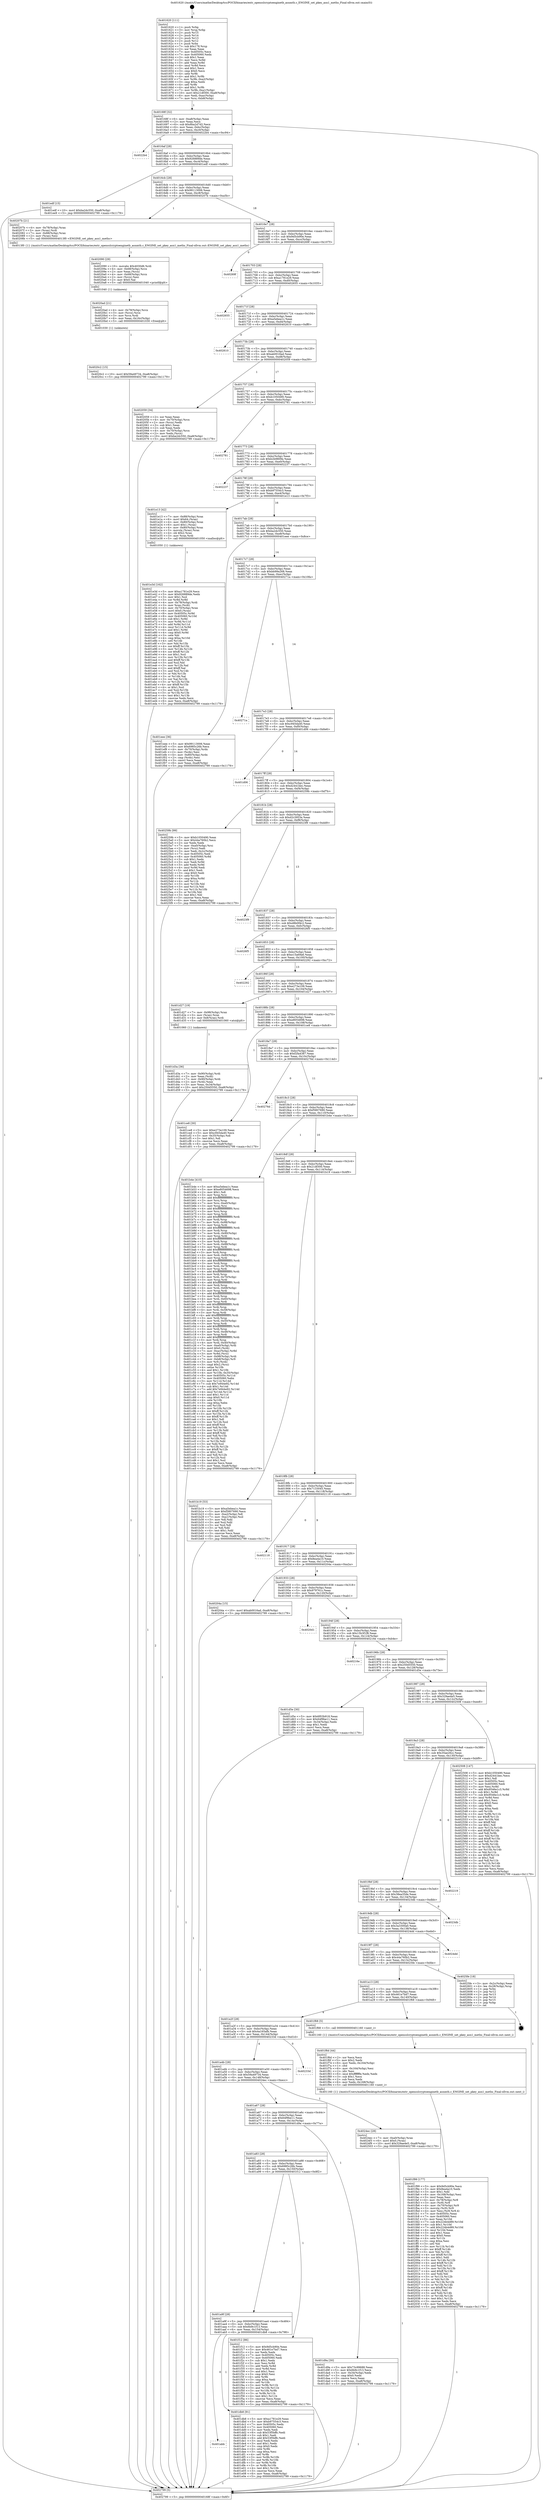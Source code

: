 digraph "0x401620" {
  label = "0x401620 (/mnt/c/Users/mathe/Desktop/tcc/POCII/binaries/extr_opensslcryptoenginetb_asnmth.c_ENGINE_set_pkey_asn1_meths_Final-ollvm.out::main(0))"
  labelloc = "t"
  node[shape=record]

  Entry [label="",width=0.3,height=0.3,shape=circle,fillcolor=black,style=filled]
  "0x40168f" [label="{
     0x40168f [32]\l
     | [instrs]\l
     &nbsp;&nbsp;0x40168f \<+6\>: mov -0xa8(%rbp),%eax\l
     &nbsp;&nbsp;0x401695 \<+2\>: mov %eax,%ecx\l
     &nbsp;&nbsp;0x401697 \<+6\>: sub $0x8ba2d7d2,%ecx\l
     &nbsp;&nbsp;0x40169d \<+6\>: mov %eax,-0xbc(%rbp)\l
     &nbsp;&nbsp;0x4016a3 \<+6\>: mov %ecx,-0xc0(%rbp)\l
     &nbsp;&nbsp;0x4016a9 \<+6\>: je 00000000004022b4 \<main+0xc94\>\l
  }"]
  "0x4022b4" [label="{
     0x4022b4\l
  }", style=dashed]
  "0x4016af" [label="{
     0x4016af [28]\l
     | [instrs]\l
     &nbsp;&nbsp;0x4016af \<+5\>: jmp 00000000004016b4 \<main+0x94\>\l
     &nbsp;&nbsp;0x4016b4 \<+6\>: mov -0xbc(%rbp),%eax\l
     &nbsp;&nbsp;0x4016ba \<+5\>: sub $0x926889de,%eax\l
     &nbsp;&nbsp;0x4016bf \<+6\>: mov %eax,-0xc4(%rbp)\l
     &nbsp;&nbsp;0x4016c5 \<+6\>: je 0000000000401edf \<main+0x8bf\>\l
  }"]
  Exit [label="",width=0.3,height=0.3,shape=circle,fillcolor=black,style=filled,peripheries=2]
  "0x401edf" [label="{
     0x401edf [15]\l
     | [instrs]\l
     &nbsp;&nbsp;0x401edf \<+10\>: movl $0xba2dc550,-0xa8(%rbp)\l
     &nbsp;&nbsp;0x401ee9 \<+5\>: jmp 0000000000402799 \<main+0x1179\>\l
  }"]
  "0x4016cb" [label="{
     0x4016cb [28]\l
     | [instrs]\l
     &nbsp;&nbsp;0x4016cb \<+5\>: jmp 00000000004016d0 \<main+0xb0\>\l
     &nbsp;&nbsp;0x4016d0 \<+6\>: mov -0xbc(%rbp),%eax\l
     &nbsp;&nbsp;0x4016d6 \<+5\>: sub $0x99113006,%eax\l
     &nbsp;&nbsp;0x4016db \<+6\>: mov %eax,-0xc8(%rbp)\l
     &nbsp;&nbsp;0x4016e1 \<+6\>: je 000000000040207b \<main+0xa5b\>\l
  }"]
  "0x4020c2" [label="{
     0x4020c2 [15]\l
     | [instrs]\l
     &nbsp;&nbsp;0x4020c2 \<+10\>: movl $0x59a49734,-0xa8(%rbp)\l
     &nbsp;&nbsp;0x4020cc \<+5\>: jmp 0000000000402799 \<main+0x1179\>\l
  }"]
  "0x40207b" [label="{
     0x40207b [21]\l
     | [instrs]\l
     &nbsp;&nbsp;0x40207b \<+4\>: mov -0x78(%rbp),%rax\l
     &nbsp;&nbsp;0x40207f \<+3\>: mov (%rax),%rdi\l
     &nbsp;&nbsp;0x402082 \<+7\>: mov -0x88(%rbp),%rax\l
     &nbsp;&nbsp;0x402089 \<+2\>: mov (%rax),%esi\l
     &nbsp;&nbsp;0x40208b \<+5\>: call 00000000004013f0 \<ENGINE_set_pkey_asn1_meths\>\l
     | [calls]\l
     &nbsp;&nbsp;0x4013f0 \{1\} (/mnt/c/Users/mathe/Desktop/tcc/POCII/binaries/extr_opensslcryptoenginetb_asnmth.c_ENGINE_set_pkey_asn1_meths_Final-ollvm.out::ENGINE_set_pkey_asn1_meths)\l
  }"]
  "0x4016e7" [label="{
     0x4016e7 [28]\l
     | [instrs]\l
     &nbsp;&nbsp;0x4016e7 \<+5\>: jmp 00000000004016ec \<main+0xcc\>\l
     &nbsp;&nbsp;0x4016ec \<+6\>: mov -0xbc(%rbp),%eax\l
     &nbsp;&nbsp;0x4016f2 \<+5\>: sub $0x9d5cb90e,%eax\l
     &nbsp;&nbsp;0x4016f7 \<+6\>: mov %eax,-0xcc(%rbp)\l
     &nbsp;&nbsp;0x4016fd \<+6\>: je 000000000040269f \<main+0x107f\>\l
  }"]
  "0x4020ad" [label="{
     0x4020ad [21]\l
     | [instrs]\l
     &nbsp;&nbsp;0x4020ad \<+4\>: mov -0x78(%rbp),%rcx\l
     &nbsp;&nbsp;0x4020b1 \<+3\>: mov (%rcx),%rcx\l
     &nbsp;&nbsp;0x4020b4 \<+3\>: mov %rcx,%rdi\l
     &nbsp;&nbsp;0x4020b7 \<+6\>: mov %eax,-0x16c(%rbp)\l
     &nbsp;&nbsp;0x4020bd \<+5\>: call 0000000000401030 \<free@plt\>\l
     | [calls]\l
     &nbsp;&nbsp;0x401030 \{1\} (unknown)\l
  }"]
  "0x40269f" [label="{
     0x40269f\l
  }", style=dashed]
  "0x401703" [label="{
     0x401703 [28]\l
     | [instrs]\l
     &nbsp;&nbsp;0x401703 \<+5\>: jmp 0000000000401708 \<main+0xe8\>\l
     &nbsp;&nbsp;0x401708 \<+6\>: mov -0xbc(%rbp),%eax\l
     &nbsp;&nbsp;0x40170e \<+5\>: sub $0xa1781e29,%eax\l
     &nbsp;&nbsp;0x401713 \<+6\>: mov %eax,-0xd0(%rbp)\l
     &nbsp;&nbsp;0x401719 \<+6\>: je 0000000000402655 \<main+0x1035\>\l
  }"]
  "0x402090" [label="{
     0x402090 [29]\l
     | [instrs]\l
     &nbsp;&nbsp;0x402090 \<+10\>: movabs $0x4030d6,%rdi\l
     &nbsp;&nbsp;0x40209a \<+4\>: mov -0x68(%rbp),%rcx\l
     &nbsp;&nbsp;0x40209e \<+2\>: mov %eax,(%rcx)\l
     &nbsp;&nbsp;0x4020a0 \<+4\>: mov -0x68(%rbp),%rcx\l
     &nbsp;&nbsp;0x4020a4 \<+2\>: mov (%rcx),%esi\l
     &nbsp;&nbsp;0x4020a6 \<+2\>: mov $0x0,%al\l
     &nbsp;&nbsp;0x4020a8 \<+5\>: call 0000000000401040 \<printf@plt\>\l
     | [calls]\l
     &nbsp;&nbsp;0x401040 \{1\} (unknown)\l
  }"]
  "0x402655" [label="{
     0x402655\l
  }", style=dashed]
  "0x40171f" [label="{
     0x40171f [28]\l
     | [instrs]\l
     &nbsp;&nbsp;0x40171f \<+5\>: jmp 0000000000401724 \<main+0x104\>\l
     &nbsp;&nbsp;0x401724 \<+6\>: mov -0xbc(%rbp),%eax\l
     &nbsp;&nbsp;0x40172a \<+5\>: sub $0xa5ebea1c,%eax\l
     &nbsp;&nbsp;0x40172f \<+6\>: mov %eax,-0xd4(%rbp)\l
     &nbsp;&nbsp;0x401735 \<+6\>: je 0000000000402610 \<main+0xff0\>\l
  }"]
  "0x401f99" [label="{
     0x401f99 [177]\l
     | [instrs]\l
     &nbsp;&nbsp;0x401f99 \<+5\>: mov $0x9d5cb90e,%ecx\l
     &nbsp;&nbsp;0x401f9e \<+5\>: mov $0x8ea4a10,%edx\l
     &nbsp;&nbsp;0x401fa3 \<+3\>: mov $0x1,%dil\l
     &nbsp;&nbsp;0x401fa6 \<+6\>: mov -0x168(%rbp),%esi\l
     &nbsp;&nbsp;0x401fac \<+3\>: imul %eax,%esi\l
     &nbsp;&nbsp;0x401faf \<+4\>: mov -0x78(%rbp),%r8\l
     &nbsp;&nbsp;0x401fb3 \<+3\>: mov (%r8),%r8\l
     &nbsp;&nbsp;0x401fb6 \<+4\>: mov -0x70(%rbp),%r9\l
     &nbsp;&nbsp;0x401fba \<+3\>: movslq (%r9),%r9\l
     &nbsp;&nbsp;0x401fbd \<+4\>: mov %esi,(%r8,%r9,4)\l
     &nbsp;&nbsp;0x401fc1 \<+7\>: mov 0x40505c,%eax\l
     &nbsp;&nbsp;0x401fc8 \<+7\>: mov 0x405060,%esi\l
     &nbsp;&nbsp;0x401fcf \<+3\>: mov %eax,%r10d\l
     &nbsp;&nbsp;0x401fd2 \<+7\>: sub $0x224b4d89,%r10d\l
     &nbsp;&nbsp;0x401fd9 \<+4\>: sub $0x1,%r10d\l
     &nbsp;&nbsp;0x401fdd \<+7\>: add $0x224b4d89,%r10d\l
     &nbsp;&nbsp;0x401fe4 \<+4\>: imul %r10d,%eax\l
     &nbsp;&nbsp;0x401fe8 \<+3\>: and $0x1,%eax\l
     &nbsp;&nbsp;0x401feb \<+3\>: cmp $0x0,%eax\l
     &nbsp;&nbsp;0x401fee \<+4\>: sete %r11b\l
     &nbsp;&nbsp;0x401ff2 \<+3\>: cmp $0xa,%esi\l
     &nbsp;&nbsp;0x401ff5 \<+3\>: setl %bl\l
     &nbsp;&nbsp;0x401ff8 \<+3\>: mov %r11b,%r14b\l
     &nbsp;&nbsp;0x401ffb \<+4\>: xor $0xff,%r14b\l
     &nbsp;&nbsp;0x401fff \<+3\>: mov %bl,%r15b\l
     &nbsp;&nbsp;0x402002 \<+4\>: xor $0xff,%r15b\l
     &nbsp;&nbsp;0x402006 \<+4\>: xor $0x1,%dil\l
     &nbsp;&nbsp;0x40200a \<+3\>: mov %r14b,%r12b\l
     &nbsp;&nbsp;0x40200d \<+4\>: and $0xff,%r12b\l
     &nbsp;&nbsp;0x402011 \<+3\>: and %dil,%r11b\l
     &nbsp;&nbsp;0x402014 \<+3\>: mov %r15b,%r13b\l
     &nbsp;&nbsp;0x402017 \<+4\>: and $0xff,%r13b\l
     &nbsp;&nbsp;0x40201b \<+3\>: and %dil,%bl\l
     &nbsp;&nbsp;0x40201e \<+3\>: or %r11b,%r12b\l
     &nbsp;&nbsp;0x402021 \<+3\>: or %bl,%r13b\l
     &nbsp;&nbsp;0x402024 \<+3\>: xor %r13b,%r12b\l
     &nbsp;&nbsp;0x402027 \<+3\>: or %r15b,%r14b\l
     &nbsp;&nbsp;0x40202a \<+4\>: xor $0xff,%r14b\l
     &nbsp;&nbsp;0x40202e \<+4\>: or $0x1,%dil\l
     &nbsp;&nbsp;0x402032 \<+3\>: and %dil,%r14b\l
     &nbsp;&nbsp;0x402035 \<+3\>: or %r14b,%r12b\l
     &nbsp;&nbsp;0x402038 \<+4\>: test $0x1,%r12b\l
     &nbsp;&nbsp;0x40203c \<+3\>: cmovne %edx,%ecx\l
     &nbsp;&nbsp;0x40203f \<+6\>: mov %ecx,-0xa8(%rbp)\l
     &nbsp;&nbsp;0x402045 \<+5\>: jmp 0000000000402799 \<main+0x1179\>\l
  }"]
  "0x402610" [label="{
     0x402610\l
  }", style=dashed]
  "0x40173b" [label="{
     0x40173b [28]\l
     | [instrs]\l
     &nbsp;&nbsp;0x40173b \<+5\>: jmp 0000000000401740 \<main+0x120\>\l
     &nbsp;&nbsp;0x401740 \<+6\>: mov -0xbc(%rbp),%eax\l
     &nbsp;&nbsp;0x401746 \<+5\>: sub $0xab0016ad,%eax\l
     &nbsp;&nbsp;0x40174b \<+6\>: mov %eax,-0xd8(%rbp)\l
     &nbsp;&nbsp;0x401751 \<+6\>: je 0000000000402059 \<main+0xa39\>\l
  }"]
  "0x401f6d" [label="{
     0x401f6d [44]\l
     | [instrs]\l
     &nbsp;&nbsp;0x401f6d \<+2\>: xor %ecx,%ecx\l
     &nbsp;&nbsp;0x401f6f \<+5\>: mov $0x2,%edx\l
     &nbsp;&nbsp;0x401f74 \<+6\>: mov %edx,-0x164(%rbp)\l
     &nbsp;&nbsp;0x401f7a \<+1\>: cltd\l
     &nbsp;&nbsp;0x401f7b \<+6\>: mov -0x164(%rbp),%esi\l
     &nbsp;&nbsp;0x401f81 \<+2\>: idiv %esi\l
     &nbsp;&nbsp;0x401f83 \<+6\>: imul $0xfffffffe,%edx,%edx\l
     &nbsp;&nbsp;0x401f89 \<+3\>: sub $0x1,%ecx\l
     &nbsp;&nbsp;0x401f8c \<+2\>: sub %ecx,%edx\l
     &nbsp;&nbsp;0x401f8e \<+6\>: mov %edx,-0x168(%rbp)\l
     &nbsp;&nbsp;0x401f94 \<+5\>: call 0000000000401160 \<next_i\>\l
     | [calls]\l
     &nbsp;&nbsp;0x401160 \{1\} (/mnt/c/Users/mathe/Desktop/tcc/POCII/binaries/extr_opensslcryptoenginetb_asnmth.c_ENGINE_set_pkey_asn1_meths_Final-ollvm.out::next_i)\l
  }"]
  "0x402059" [label="{
     0x402059 [34]\l
     | [instrs]\l
     &nbsp;&nbsp;0x402059 \<+2\>: xor %eax,%eax\l
     &nbsp;&nbsp;0x40205b \<+4\>: mov -0x70(%rbp),%rcx\l
     &nbsp;&nbsp;0x40205f \<+2\>: mov (%rcx),%edx\l
     &nbsp;&nbsp;0x402061 \<+3\>: sub $0x1,%eax\l
     &nbsp;&nbsp;0x402064 \<+2\>: sub %eax,%edx\l
     &nbsp;&nbsp;0x402066 \<+4\>: mov -0x70(%rbp),%rcx\l
     &nbsp;&nbsp;0x40206a \<+2\>: mov %edx,(%rcx)\l
     &nbsp;&nbsp;0x40206c \<+10\>: movl $0xba2dc550,-0xa8(%rbp)\l
     &nbsp;&nbsp;0x402076 \<+5\>: jmp 0000000000402799 \<main+0x1179\>\l
  }"]
  "0x401757" [label="{
     0x401757 [28]\l
     | [instrs]\l
     &nbsp;&nbsp;0x401757 \<+5\>: jmp 000000000040175c \<main+0x13c\>\l
     &nbsp;&nbsp;0x40175c \<+6\>: mov -0xbc(%rbp),%eax\l
     &nbsp;&nbsp;0x401762 \<+5\>: sub $0xb1050490,%eax\l
     &nbsp;&nbsp;0x401767 \<+6\>: mov %eax,-0xdc(%rbp)\l
     &nbsp;&nbsp;0x40176d \<+6\>: je 0000000000402781 \<main+0x1161\>\l
  }"]
  "0x401e3d" [label="{
     0x401e3d [162]\l
     | [instrs]\l
     &nbsp;&nbsp;0x401e3d \<+5\>: mov $0xa1781e29,%ecx\l
     &nbsp;&nbsp;0x401e42 \<+5\>: mov $0x926889de,%edx\l
     &nbsp;&nbsp;0x401e47 \<+3\>: mov $0x1,%sil\l
     &nbsp;&nbsp;0x401e4a \<+3\>: xor %r8d,%r8d\l
     &nbsp;&nbsp;0x401e4d \<+4\>: mov -0x78(%rbp),%rdi\l
     &nbsp;&nbsp;0x401e51 \<+3\>: mov %rax,(%rdi)\l
     &nbsp;&nbsp;0x401e54 \<+4\>: mov -0x70(%rbp),%rax\l
     &nbsp;&nbsp;0x401e58 \<+6\>: movl $0x0,(%rax)\l
     &nbsp;&nbsp;0x401e5e \<+8\>: mov 0x40505c,%r9d\l
     &nbsp;&nbsp;0x401e66 \<+8\>: mov 0x405060,%r10d\l
     &nbsp;&nbsp;0x401e6e \<+4\>: sub $0x1,%r8d\l
     &nbsp;&nbsp;0x401e72 \<+3\>: mov %r9d,%r11d\l
     &nbsp;&nbsp;0x401e75 \<+3\>: add %r8d,%r11d\l
     &nbsp;&nbsp;0x401e78 \<+4\>: imul %r11d,%r9d\l
     &nbsp;&nbsp;0x401e7c \<+4\>: and $0x1,%r9d\l
     &nbsp;&nbsp;0x401e80 \<+4\>: cmp $0x0,%r9d\l
     &nbsp;&nbsp;0x401e84 \<+3\>: sete %bl\l
     &nbsp;&nbsp;0x401e87 \<+4\>: cmp $0xa,%r10d\l
     &nbsp;&nbsp;0x401e8b \<+4\>: setl %r14b\l
     &nbsp;&nbsp;0x401e8f \<+3\>: mov %bl,%r15b\l
     &nbsp;&nbsp;0x401e92 \<+4\>: xor $0xff,%r15b\l
     &nbsp;&nbsp;0x401e96 \<+3\>: mov %r14b,%r12b\l
     &nbsp;&nbsp;0x401e99 \<+4\>: xor $0xff,%r12b\l
     &nbsp;&nbsp;0x401e9d \<+4\>: xor $0x1,%sil\l
     &nbsp;&nbsp;0x401ea1 \<+3\>: mov %r15b,%r13b\l
     &nbsp;&nbsp;0x401ea4 \<+4\>: and $0xff,%r13b\l
     &nbsp;&nbsp;0x401ea8 \<+3\>: and %sil,%bl\l
     &nbsp;&nbsp;0x401eab \<+3\>: mov %r12b,%al\l
     &nbsp;&nbsp;0x401eae \<+2\>: and $0xff,%al\l
     &nbsp;&nbsp;0x401eb0 \<+3\>: and %sil,%r14b\l
     &nbsp;&nbsp;0x401eb3 \<+3\>: or %bl,%r13b\l
     &nbsp;&nbsp;0x401eb6 \<+3\>: or %r14b,%al\l
     &nbsp;&nbsp;0x401eb9 \<+3\>: xor %al,%r13b\l
     &nbsp;&nbsp;0x401ebc \<+3\>: or %r12b,%r15b\l
     &nbsp;&nbsp;0x401ebf \<+4\>: xor $0xff,%r15b\l
     &nbsp;&nbsp;0x401ec3 \<+4\>: or $0x1,%sil\l
     &nbsp;&nbsp;0x401ec7 \<+3\>: and %sil,%r15b\l
     &nbsp;&nbsp;0x401eca \<+3\>: or %r15b,%r13b\l
     &nbsp;&nbsp;0x401ecd \<+4\>: test $0x1,%r13b\l
     &nbsp;&nbsp;0x401ed1 \<+3\>: cmovne %edx,%ecx\l
     &nbsp;&nbsp;0x401ed4 \<+6\>: mov %ecx,-0xa8(%rbp)\l
     &nbsp;&nbsp;0x401eda \<+5\>: jmp 0000000000402799 \<main+0x1179\>\l
  }"]
  "0x402781" [label="{
     0x402781\l
  }", style=dashed]
  "0x401773" [label="{
     0x401773 [28]\l
     | [instrs]\l
     &nbsp;&nbsp;0x401773 \<+5\>: jmp 0000000000401778 \<main+0x158\>\l
     &nbsp;&nbsp;0x401778 \<+6\>: mov -0xbc(%rbp),%eax\l
     &nbsp;&nbsp;0x40177e \<+5\>: sub $0xb2b9809e,%eax\l
     &nbsp;&nbsp;0x401783 \<+6\>: mov %eax,-0xe0(%rbp)\l
     &nbsp;&nbsp;0x401789 \<+6\>: je 0000000000402237 \<main+0xc17\>\l
  }"]
  "0x401abb" [label="{
     0x401abb\l
  }", style=dashed]
  "0x402237" [label="{
     0x402237\l
  }", style=dashed]
  "0x40178f" [label="{
     0x40178f [28]\l
     | [instrs]\l
     &nbsp;&nbsp;0x40178f \<+5\>: jmp 0000000000401794 \<main+0x174\>\l
     &nbsp;&nbsp;0x401794 \<+6\>: mov -0xbc(%rbp),%eax\l
     &nbsp;&nbsp;0x40179a \<+5\>: sub $0xb97554c3,%eax\l
     &nbsp;&nbsp;0x40179f \<+6\>: mov %eax,-0xe4(%rbp)\l
     &nbsp;&nbsp;0x4017a5 \<+6\>: je 0000000000401e13 \<main+0x7f3\>\l
  }"]
  "0x401db8" [label="{
     0x401db8 [91]\l
     | [instrs]\l
     &nbsp;&nbsp;0x401db8 \<+5\>: mov $0xa1781e29,%eax\l
     &nbsp;&nbsp;0x401dbd \<+5\>: mov $0xb97554c3,%ecx\l
     &nbsp;&nbsp;0x401dc2 \<+7\>: mov 0x40505c,%edx\l
     &nbsp;&nbsp;0x401dc9 \<+7\>: mov 0x405060,%esi\l
     &nbsp;&nbsp;0x401dd0 \<+2\>: mov %edx,%edi\l
     &nbsp;&nbsp;0x401dd2 \<+6\>: sub $0x53f5bffc,%edi\l
     &nbsp;&nbsp;0x401dd8 \<+3\>: sub $0x1,%edi\l
     &nbsp;&nbsp;0x401ddb \<+6\>: add $0x53f5bffc,%edi\l
     &nbsp;&nbsp;0x401de1 \<+3\>: imul %edi,%edx\l
     &nbsp;&nbsp;0x401de4 \<+3\>: and $0x1,%edx\l
     &nbsp;&nbsp;0x401de7 \<+3\>: cmp $0x0,%edx\l
     &nbsp;&nbsp;0x401dea \<+4\>: sete %r8b\l
     &nbsp;&nbsp;0x401dee \<+3\>: cmp $0xa,%esi\l
     &nbsp;&nbsp;0x401df1 \<+4\>: setl %r9b\l
     &nbsp;&nbsp;0x401df5 \<+3\>: mov %r8b,%r10b\l
     &nbsp;&nbsp;0x401df8 \<+3\>: and %r9b,%r10b\l
     &nbsp;&nbsp;0x401dfb \<+3\>: xor %r9b,%r8b\l
     &nbsp;&nbsp;0x401dfe \<+3\>: or %r8b,%r10b\l
     &nbsp;&nbsp;0x401e01 \<+4\>: test $0x1,%r10b\l
     &nbsp;&nbsp;0x401e05 \<+3\>: cmovne %ecx,%eax\l
     &nbsp;&nbsp;0x401e08 \<+6\>: mov %eax,-0xa8(%rbp)\l
     &nbsp;&nbsp;0x401e0e \<+5\>: jmp 0000000000402799 \<main+0x1179\>\l
  }"]
  "0x401e13" [label="{
     0x401e13 [42]\l
     | [instrs]\l
     &nbsp;&nbsp;0x401e13 \<+7\>: mov -0x88(%rbp),%rax\l
     &nbsp;&nbsp;0x401e1a \<+6\>: movl $0x64,(%rax)\l
     &nbsp;&nbsp;0x401e20 \<+4\>: mov -0x80(%rbp),%rax\l
     &nbsp;&nbsp;0x401e24 \<+6\>: movl $0x1,(%rax)\l
     &nbsp;&nbsp;0x401e2a \<+4\>: mov -0x80(%rbp),%rax\l
     &nbsp;&nbsp;0x401e2e \<+3\>: movslq (%rax),%rax\l
     &nbsp;&nbsp;0x401e31 \<+4\>: shl $0x2,%rax\l
     &nbsp;&nbsp;0x401e35 \<+3\>: mov %rax,%rdi\l
     &nbsp;&nbsp;0x401e38 \<+5\>: call 0000000000401050 \<malloc@plt\>\l
     | [calls]\l
     &nbsp;&nbsp;0x401050 \{1\} (unknown)\l
  }"]
  "0x4017ab" [label="{
     0x4017ab [28]\l
     | [instrs]\l
     &nbsp;&nbsp;0x4017ab \<+5\>: jmp 00000000004017b0 \<main+0x190\>\l
     &nbsp;&nbsp;0x4017b0 \<+6\>: mov -0xbc(%rbp),%eax\l
     &nbsp;&nbsp;0x4017b6 \<+5\>: sub $0xba2dc550,%eax\l
     &nbsp;&nbsp;0x4017bb \<+6\>: mov %eax,-0xe8(%rbp)\l
     &nbsp;&nbsp;0x4017c1 \<+6\>: je 0000000000401eee \<main+0x8ce\>\l
  }"]
  "0x401a9f" [label="{
     0x401a9f [28]\l
     | [instrs]\l
     &nbsp;&nbsp;0x401a9f \<+5\>: jmp 0000000000401aa4 \<main+0x484\>\l
     &nbsp;&nbsp;0x401aa4 \<+6\>: mov -0xbc(%rbp),%eax\l
     &nbsp;&nbsp;0x401aaa \<+5\>: sub $0x6b9c1f13,%eax\l
     &nbsp;&nbsp;0x401aaf \<+6\>: mov %eax,-0x154(%rbp)\l
     &nbsp;&nbsp;0x401ab5 \<+6\>: je 0000000000401db8 \<main+0x798\>\l
  }"]
  "0x401eee" [label="{
     0x401eee [36]\l
     | [instrs]\l
     &nbsp;&nbsp;0x401eee \<+5\>: mov $0x99113006,%eax\l
     &nbsp;&nbsp;0x401ef3 \<+5\>: mov $0x6985c26b,%ecx\l
     &nbsp;&nbsp;0x401ef8 \<+4\>: mov -0x70(%rbp),%rdx\l
     &nbsp;&nbsp;0x401efc \<+2\>: mov (%rdx),%esi\l
     &nbsp;&nbsp;0x401efe \<+4\>: mov -0x80(%rbp),%rdx\l
     &nbsp;&nbsp;0x401f02 \<+2\>: cmp (%rdx),%esi\l
     &nbsp;&nbsp;0x401f04 \<+3\>: cmovl %ecx,%eax\l
     &nbsp;&nbsp;0x401f07 \<+6\>: mov %eax,-0xa8(%rbp)\l
     &nbsp;&nbsp;0x401f0d \<+5\>: jmp 0000000000402799 \<main+0x1179\>\l
  }"]
  "0x4017c7" [label="{
     0x4017c7 [28]\l
     | [instrs]\l
     &nbsp;&nbsp;0x4017c7 \<+5\>: jmp 00000000004017cc \<main+0x1ac\>\l
     &nbsp;&nbsp;0x4017cc \<+6\>: mov -0xbc(%rbp),%eax\l
     &nbsp;&nbsp;0x4017d2 \<+5\>: sub $0xbb99a268,%eax\l
     &nbsp;&nbsp;0x4017d7 \<+6\>: mov %eax,-0xec(%rbp)\l
     &nbsp;&nbsp;0x4017dd \<+6\>: je 000000000040271a \<main+0x10fa\>\l
  }"]
  "0x401f12" [label="{
     0x401f12 [86]\l
     | [instrs]\l
     &nbsp;&nbsp;0x401f12 \<+5\>: mov $0x9d5cb90e,%eax\l
     &nbsp;&nbsp;0x401f17 \<+5\>: mov $0x461e7bd7,%ecx\l
     &nbsp;&nbsp;0x401f1c \<+2\>: xor %edx,%edx\l
     &nbsp;&nbsp;0x401f1e \<+7\>: mov 0x40505c,%esi\l
     &nbsp;&nbsp;0x401f25 \<+7\>: mov 0x405060,%edi\l
     &nbsp;&nbsp;0x401f2c \<+3\>: sub $0x1,%edx\l
     &nbsp;&nbsp;0x401f2f \<+3\>: mov %esi,%r8d\l
     &nbsp;&nbsp;0x401f32 \<+3\>: add %edx,%r8d\l
     &nbsp;&nbsp;0x401f35 \<+4\>: imul %r8d,%esi\l
     &nbsp;&nbsp;0x401f39 \<+3\>: and $0x1,%esi\l
     &nbsp;&nbsp;0x401f3c \<+3\>: cmp $0x0,%esi\l
     &nbsp;&nbsp;0x401f3f \<+4\>: sete %r9b\l
     &nbsp;&nbsp;0x401f43 \<+3\>: cmp $0xa,%edi\l
     &nbsp;&nbsp;0x401f46 \<+4\>: setl %r10b\l
     &nbsp;&nbsp;0x401f4a \<+3\>: mov %r9b,%r11b\l
     &nbsp;&nbsp;0x401f4d \<+3\>: and %r10b,%r11b\l
     &nbsp;&nbsp;0x401f50 \<+3\>: xor %r10b,%r9b\l
     &nbsp;&nbsp;0x401f53 \<+3\>: or %r9b,%r11b\l
     &nbsp;&nbsp;0x401f56 \<+4\>: test $0x1,%r11b\l
     &nbsp;&nbsp;0x401f5a \<+3\>: cmovne %ecx,%eax\l
     &nbsp;&nbsp;0x401f5d \<+6\>: mov %eax,-0xa8(%rbp)\l
     &nbsp;&nbsp;0x401f63 \<+5\>: jmp 0000000000402799 \<main+0x1179\>\l
  }"]
  "0x40271a" [label="{
     0x40271a\l
  }", style=dashed]
  "0x4017e3" [label="{
     0x4017e3 [28]\l
     | [instrs]\l
     &nbsp;&nbsp;0x4017e3 \<+5\>: jmp 00000000004017e8 \<main+0x1c8\>\l
     &nbsp;&nbsp;0x4017e8 \<+6\>: mov -0xbc(%rbp),%eax\l
     &nbsp;&nbsp;0x4017ee \<+5\>: sub $0xc945da40,%eax\l
     &nbsp;&nbsp;0x4017f3 \<+6\>: mov %eax,-0xf0(%rbp)\l
     &nbsp;&nbsp;0x4017f9 \<+6\>: je 0000000000401d06 \<main+0x6e6\>\l
  }"]
  "0x401a83" [label="{
     0x401a83 [28]\l
     | [instrs]\l
     &nbsp;&nbsp;0x401a83 \<+5\>: jmp 0000000000401a88 \<main+0x468\>\l
     &nbsp;&nbsp;0x401a88 \<+6\>: mov -0xbc(%rbp),%eax\l
     &nbsp;&nbsp;0x401a8e \<+5\>: sub $0x6985c26b,%eax\l
     &nbsp;&nbsp;0x401a93 \<+6\>: mov %eax,-0x150(%rbp)\l
     &nbsp;&nbsp;0x401a99 \<+6\>: je 0000000000401f12 \<main+0x8f2\>\l
  }"]
  "0x401d06" [label="{
     0x401d06\l
  }", style=dashed]
  "0x4017ff" [label="{
     0x4017ff [28]\l
     | [instrs]\l
     &nbsp;&nbsp;0x4017ff \<+5\>: jmp 0000000000401804 \<main+0x1e4\>\l
     &nbsp;&nbsp;0x401804 \<+6\>: mov -0xbc(%rbp),%eax\l
     &nbsp;&nbsp;0x40180a \<+5\>: sub $0xd2441bec,%eax\l
     &nbsp;&nbsp;0x40180f \<+6\>: mov %eax,-0xf4(%rbp)\l
     &nbsp;&nbsp;0x401815 \<+6\>: je 000000000040259b \<main+0xf7b\>\l
  }"]
  "0x401d9a" [label="{
     0x401d9a [30]\l
     | [instrs]\l
     &nbsp;&nbsp;0x401d9a \<+5\>: mov $0x73c99688,%eax\l
     &nbsp;&nbsp;0x401d9f \<+5\>: mov $0x6b9c1f13,%ecx\l
     &nbsp;&nbsp;0x401da4 \<+3\>: mov -0x34(%rbp),%edx\l
     &nbsp;&nbsp;0x401da7 \<+3\>: cmp $0x0,%edx\l
     &nbsp;&nbsp;0x401daa \<+3\>: cmove %ecx,%eax\l
     &nbsp;&nbsp;0x401dad \<+6\>: mov %eax,-0xa8(%rbp)\l
     &nbsp;&nbsp;0x401db3 \<+5\>: jmp 0000000000402799 \<main+0x1179\>\l
  }"]
  "0x40259b" [label="{
     0x40259b [99]\l
     | [instrs]\l
     &nbsp;&nbsp;0x40259b \<+5\>: mov $0xb1050490,%eax\l
     &nbsp;&nbsp;0x4025a0 \<+5\>: mov $0x44a760b2,%ecx\l
     &nbsp;&nbsp;0x4025a5 \<+2\>: xor %edx,%edx\l
     &nbsp;&nbsp;0x4025a7 \<+7\>: mov -0xa0(%rbp),%rsi\l
     &nbsp;&nbsp;0x4025ae \<+2\>: mov (%rsi),%edi\l
     &nbsp;&nbsp;0x4025b0 \<+3\>: mov %edi,-0x2c(%rbp)\l
     &nbsp;&nbsp;0x4025b3 \<+7\>: mov 0x40505c,%edi\l
     &nbsp;&nbsp;0x4025ba \<+8\>: mov 0x405060,%r8d\l
     &nbsp;&nbsp;0x4025c2 \<+3\>: sub $0x1,%edx\l
     &nbsp;&nbsp;0x4025c5 \<+3\>: mov %edi,%r9d\l
     &nbsp;&nbsp;0x4025c8 \<+3\>: add %edx,%r9d\l
     &nbsp;&nbsp;0x4025cb \<+4\>: imul %r9d,%edi\l
     &nbsp;&nbsp;0x4025cf \<+3\>: and $0x1,%edi\l
     &nbsp;&nbsp;0x4025d2 \<+3\>: cmp $0x0,%edi\l
     &nbsp;&nbsp;0x4025d5 \<+4\>: sete %r10b\l
     &nbsp;&nbsp;0x4025d9 \<+4\>: cmp $0xa,%r8d\l
     &nbsp;&nbsp;0x4025dd \<+4\>: setl %r11b\l
     &nbsp;&nbsp;0x4025e1 \<+3\>: mov %r10b,%bl\l
     &nbsp;&nbsp;0x4025e4 \<+3\>: and %r11b,%bl\l
     &nbsp;&nbsp;0x4025e7 \<+3\>: xor %r11b,%r10b\l
     &nbsp;&nbsp;0x4025ea \<+3\>: or %r10b,%bl\l
     &nbsp;&nbsp;0x4025ed \<+3\>: test $0x1,%bl\l
     &nbsp;&nbsp;0x4025f0 \<+3\>: cmovne %ecx,%eax\l
     &nbsp;&nbsp;0x4025f3 \<+6\>: mov %eax,-0xa8(%rbp)\l
     &nbsp;&nbsp;0x4025f9 \<+5\>: jmp 0000000000402799 \<main+0x1179\>\l
  }"]
  "0x40181b" [label="{
     0x40181b [28]\l
     | [instrs]\l
     &nbsp;&nbsp;0x40181b \<+5\>: jmp 0000000000401820 \<main+0x200\>\l
     &nbsp;&nbsp;0x401820 \<+6\>: mov -0xbc(%rbp),%eax\l
     &nbsp;&nbsp;0x401826 \<+5\>: sub $0xd2c3953e,%eax\l
     &nbsp;&nbsp;0x40182b \<+6\>: mov %eax,-0xf8(%rbp)\l
     &nbsp;&nbsp;0x401831 \<+6\>: je 00000000004023f9 \<main+0xdd9\>\l
  }"]
  "0x401a67" [label="{
     0x401a67 [28]\l
     | [instrs]\l
     &nbsp;&nbsp;0x401a67 \<+5\>: jmp 0000000000401a6c \<main+0x44c\>\l
     &nbsp;&nbsp;0x401a6c \<+6\>: mov -0xbc(%rbp),%eax\l
     &nbsp;&nbsp;0x401a72 \<+5\>: sub $0x64f9be11,%eax\l
     &nbsp;&nbsp;0x401a77 \<+6\>: mov %eax,-0x14c(%rbp)\l
     &nbsp;&nbsp;0x401a7d \<+6\>: je 0000000000401d9a \<main+0x77a\>\l
  }"]
  "0x4023f9" [label="{
     0x4023f9\l
  }", style=dashed]
  "0x401837" [label="{
     0x401837 [28]\l
     | [instrs]\l
     &nbsp;&nbsp;0x401837 \<+5\>: jmp 000000000040183c \<main+0x21c\>\l
     &nbsp;&nbsp;0x40183c \<+6\>: mov -0xbc(%rbp),%eax\l
     &nbsp;&nbsp;0x401842 \<+5\>: sub $0xd8b0f4c2,%eax\l
     &nbsp;&nbsp;0x401847 \<+6\>: mov %eax,-0xfc(%rbp)\l
     &nbsp;&nbsp;0x40184d \<+6\>: je 00000000004026f5 \<main+0x10d5\>\l
  }"]
  "0x4024ec" [label="{
     0x4024ec [28]\l
     | [instrs]\l
     &nbsp;&nbsp;0x4024ec \<+7\>: mov -0xa0(%rbp),%rax\l
     &nbsp;&nbsp;0x4024f3 \<+6\>: movl $0x0,(%rax)\l
     &nbsp;&nbsp;0x4024f9 \<+10\>: movl $0x329ae4e5,-0xa8(%rbp)\l
     &nbsp;&nbsp;0x402503 \<+5\>: jmp 0000000000402799 \<main+0x1179\>\l
  }"]
  "0x4026f5" [label="{
     0x4026f5\l
  }", style=dashed]
  "0x401853" [label="{
     0x401853 [28]\l
     | [instrs]\l
     &nbsp;&nbsp;0x401853 \<+5\>: jmp 0000000000401858 \<main+0x238\>\l
     &nbsp;&nbsp;0x401858 \<+6\>: mov -0xbc(%rbp),%eax\l
     &nbsp;&nbsp;0x40185e \<+5\>: sub $0xe15a69a6,%eax\l
     &nbsp;&nbsp;0x401863 \<+6\>: mov %eax,-0x100(%rbp)\l
     &nbsp;&nbsp;0x401869 \<+6\>: je 0000000000402292 \<main+0xc72\>\l
  }"]
  "0x401a4b" [label="{
     0x401a4b [28]\l
     | [instrs]\l
     &nbsp;&nbsp;0x401a4b \<+5\>: jmp 0000000000401a50 \<main+0x430\>\l
     &nbsp;&nbsp;0x401a50 \<+6\>: mov -0xbc(%rbp),%eax\l
     &nbsp;&nbsp;0x401a56 \<+5\>: sub $0x59a49734,%eax\l
     &nbsp;&nbsp;0x401a5b \<+6\>: mov %eax,-0x148(%rbp)\l
     &nbsp;&nbsp;0x401a61 \<+6\>: je 00000000004024ec \<main+0xecc\>\l
  }"]
  "0x402292" [label="{
     0x402292\l
  }", style=dashed]
  "0x40186f" [label="{
     0x40186f [28]\l
     | [instrs]\l
     &nbsp;&nbsp;0x40186f \<+5\>: jmp 0000000000401874 \<main+0x254\>\l
     &nbsp;&nbsp;0x401874 \<+6\>: mov -0xbc(%rbp),%eax\l
     &nbsp;&nbsp;0x40187a \<+5\>: sub $0xe273e109,%eax\l
     &nbsp;&nbsp;0x40187f \<+6\>: mov %eax,-0x104(%rbp)\l
     &nbsp;&nbsp;0x401885 \<+6\>: je 0000000000401d27 \<main+0x707\>\l
  }"]
  "0x40233d" [label="{
     0x40233d\l
  }", style=dashed]
  "0x401d27" [label="{
     0x401d27 [19]\l
     | [instrs]\l
     &nbsp;&nbsp;0x401d27 \<+7\>: mov -0x98(%rbp),%rax\l
     &nbsp;&nbsp;0x401d2e \<+3\>: mov (%rax),%rax\l
     &nbsp;&nbsp;0x401d31 \<+4\>: mov 0x8(%rax),%rdi\l
     &nbsp;&nbsp;0x401d35 \<+5\>: call 0000000000401060 \<atoi@plt\>\l
     | [calls]\l
     &nbsp;&nbsp;0x401060 \{1\} (unknown)\l
  }"]
  "0x40188b" [label="{
     0x40188b [28]\l
     | [instrs]\l
     &nbsp;&nbsp;0x40188b \<+5\>: jmp 0000000000401890 \<main+0x270\>\l
     &nbsp;&nbsp;0x401890 \<+6\>: mov -0xbc(%rbp),%eax\l
     &nbsp;&nbsp;0x401896 \<+5\>: sub $0xe8054698,%eax\l
     &nbsp;&nbsp;0x40189b \<+6\>: mov %eax,-0x108(%rbp)\l
     &nbsp;&nbsp;0x4018a1 \<+6\>: je 0000000000401ce8 \<main+0x6c8\>\l
  }"]
  "0x401a2f" [label="{
     0x401a2f [28]\l
     | [instrs]\l
     &nbsp;&nbsp;0x401a2f \<+5\>: jmp 0000000000401a34 \<main+0x414\>\l
     &nbsp;&nbsp;0x401a34 \<+6\>: mov -0xbc(%rbp),%eax\l
     &nbsp;&nbsp;0x401a3a \<+5\>: sub $0x4a165afb,%eax\l
     &nbsp;&nbsp;0x401a3f \<+6\>: mov %eax,-0x144(%rbp)\l
     &nbsp;&nbsp;0x401a45 \<+6\>: je 000000000040233d \<main+0xd1d\>\l
  }"]
  "0x401ce8" [label="{
     0x401ce8 [30]\l
     | [instrs]\l
     &nbsp;&nbsp;0x401ce8 \<+5\>: mov $0xe273e109,%eax\l
     &nbsp;&nbsp;0x401ced \<+5\>: mov $0xc945da40,%ecx\l
     &nbsp;&nbsp;0x401cf2 \<+3\>: mov -0x35(%rbp),%dl\l
     &nbsp;&nbsp;0x401cf5 \<+3\>: test $0x1,%dl\l
     &nbsp;&nbsp;0x401cf8 \<+3\>: cmovne %ecx,%eax\l
     &nbsp;&nbsp;0x401cfb \<+6\>: mov %eax,-0xa8(%rbp)\l
     &nbsp;&nbsp;0x401d01 \<+5\>: jmp 0000000000402799 \<main+0x1179\>\l
  }"]
  "0x4018a7" [label="{
     0x4018a7 [28]\l
     | [instrs]\l
     &nbsp;&nbsp;0x4018a7 \<+5\>: jmp 00000000004018ac \<main+0x28c\>\l
     &nbsp;&nbsp;0x4018ac \<+6\>: mov -0xbc(%rbp),%eax\l
     &nbsp;&nbsp;0x4018b2 \<+5\>: sub $0xf2fa4387,%eax\l
     &nbsp;&nbsp;0x4018b7 \<+6\>: mov %eax,-0x10c(%rbp)\l
     &nbsp;&nbsp;0x4018bd \<+6\>: je 000000000040276d \<main+0x114d\>\l
  }"]
  "0x401f68" [label="{
     0x401f68 [5]\l
     | [instrs]\l
     &nbsp;&nbsp;0x401f68 \<+5\>: call 0000000000401160 \<next_i\>\l
     | [calls]\l
     &nbsp;&nbsp;0x401160 \{1\} (/mnt/c/Users/mathe/Desktop/tcc/POCII/binaries/extr_opensslcryptoenginetb_asnmth.c_ENGINE_set_pkey_asn1_meths_Final-ollvm.out::next_i)\l
  }"]
  "0x40276d" [label="{
     0x40276d\l
  }", style=dashed]
  "0x4018c3" [label="{
     0x4018c3 [28]\l
     | [instrs]\l
     &nbsp;&nbsp;0x4018c3 \<+5\>: jmp 00000000004018c8 \<main+0x2a8\>\l
     &nbsp;&nbsp;0x4018c8 \<+6\>: mov -0xbc(%rbp),%eax\l
     &nbsp;&nbsp;0x4018ce \<+5\>: sub $0xf5807690,%eax\l
     &nbsp;&nbsp;0x4018d3 \<+6\>: mov %eax,-0x110(%rbp)\l
     &nbsp;&nbsp;0x4018d9 \<+6\>: je 0000000000401b4e \<main+0x52e\>\l
  }"]
  "0x401a13" [label="{
     0x401a13 [28]\l
     | [instrs]\l
     &nbsp;&nbsp;0x401a13 \<+5\>: jmp 0000000000401a18 \<main+0x3f8\>\l
     &nbsp;&nbsp;0x401a18 \<+6\>: mov -0xbc(%rbp),%eax\l
     &nbsp;&nbsp;0x401a1e \<+5\>: sub $0x461e7bd7,%eax\l
     &nbsp;&nbsp;0x401a23 \<+6\>: mov %eax,-0x140(%rbp)\l
     &nbsp;&nbsp;0x401a29 \<+6\>: je 0000000000401f68 \<main+0x948\>\l
  }"]
  "0x401b4e" [label="{
     0x401b4e [410]\l
     | [instrs]\l
     &nbsp;&nbsp;0x401b4e \<+5\>: mov $0xa5ebea1c,%eax\l
     &nbsp;&nbsp;0x401b53 \<+5\>: mov $0xe8054698,%ecx\l
     &nbsp;&nbsp;0x401b58 \<+2\>: mov $0x1,%dl\l
     &nbsp;&nbsp;0x401b5a \<+3\>: mov %rsp,%rsi\l
     &nbsp;&nbsp;0x401b5d \<+4\>: add $0xfffffffffffffff0,%rsi\l
     &nbsp;&nbsp;0x401b61 \<+3\>: mov %rsi,%rsp\l
     &nbsp;&nbsp;0x401b64 \<+7\>: mov %rsi,-0xa0(%rbp)\l
     &nbsp;&nbsp;0x401b6b \<+3\>: mov %rsp,%rsi\l
     &nbsp;&nbsp;0x401b6e \<+4\>: add $0xfffffffffffffff0,%rsi\l
     &nbsp;&nbsp;0x401b72 \<+3\>: mov %rsi,%rsp\l
     &nbsp;&nbsp;0x401b75 \<+3\>: mov %rsp,%rdi\l
     &nbsp;&nbsp;0x401b78 \<+4\>: add $0xfffffffffffffff0,%rdi\l
     &nbsp;&nbsp;0x401b7c \<+3\>: mov %rdi,%rsp\l
     &nbsp;&nbsp;0x401b7f \<+7\>: mov %rdi,-0x98(%rbp)\l
     &nbsp;&nbsp;0x401b86 \<+3\>: mov %rsp,%rdi\l
     &nbsp;&nbsp;0x401b89 \<+4\>: add $0xfffffffffffffff0,%rdi\l
     &nbsp;&nbsp;0x401b8d \<+3\>: mov %rdi,%rsp\l
     &nbsp;&nbsp;0x401b90 \<+7\>: mov %rdi,-0x90(%rbp)\l
     &nbsp;&nbsp;0x401b97 \<+3\>: mov %rsp,%rdi\l
     &nbsp;&nbsp;0x401b9a \<+4\>: add $0xfffffffffffffff0,%rdi\l
     &nbsp;&nbsp;0x401b9e \<+3\>: mov %rdi,%rsp\l
     &nbsp;&nbsp;0x401ba1 \<+7\>: mov %rdi,-0x88(%rbp)\l
     &nbsp;&nbsp;0x401ba8 \<+3\>: mov %rsp,%rdi\l
     &nbsp;&nbsp;0x401bab \<+4\>: add $0xfffffffffffffff0,%rdi\l
     &nbsp;&nbsp;0x401baf \<+3\>: mov %rdi,%rsp\l
     &nbsp;&nbsp;0x401bb2 \<+4\>: mov %rdi,-0x80(%rbp)\l
     &nbsp;&nbsp;0x401bb6 \<+3\>: mov %rsp,%rdi\l
     &nbsp;&nbsp;0x401bb9 \<+4\>: add $0xfffffffffffffff0,%rdi\l
     &nbsp;&nbsp;0x401bbd \<+3\>: mov %rdi,%rsp\l
     &nbsp;&nbsp;0x401bc0 \<+4\>: mov %rdi,-0x78(%rbp)\l
     &nbsp;&nbsp;0x401bc4 \<+3\>: mov %rsp,%rdi\l
     &nbsp;&nbsp;0x401bc7 \<+4\>: add $0xfffffffffffffff0,%rdi\l
     &nbsp;&nbsp;0x401bcb \<+3\>: mov %rdi,%rsp\l
     &nbsp;&nbsp;0x401bce \<+4\>: mov %rdi,-0x70(%rbp)\l
     &nbsp;&nbsp;0x401bd2 \<+3\>: mov %rsp,%rdi\l
     &nbsp;&nbsp;0x401bd5 \<+4\>: add $0xfffffffffffffff0,%rdi\l
     &nbsp;&nbsp;0x401bd9 \<+3\>: mov %rdi,%rsp\l
     &nbsp;&nbsp;0x401bdc \<+4\>: mov %rdi,-0x68(%rbp)\l
     &nbsp;&nbsp;0x401be0 \<+3\>: mov %rsp,%rdi\l
     &nbsp;&nbsp;0x401be3 \<+4\>: add $0xfffffffffffffff0,%rdi\l
     &nbsp;&nbsp;0x401be7 \<+3\>: mov %rdi,%rsp\l
     &nbsp;&nbsp;0x401bea \<+4\>: mov %rdi,-0x60(%rbp)\l
     &nbsp;&nbsp;0x401bee \<+3\>: mov %rsp,%rdi\l
     &nbsp;&nbsp;0x401bf1 \<+4\>: add $0xfffffffffffffff0,%rdi\l
     &nbsp;&nbsp;0x401bf5 \<+3\>: mov %rdi,%rsp\l
     &nbsp;&nbsp;0x401bf8 \<+4\>: mov %rdi,-0x58(%rbp)\l
     &nbsp;&nbsp;0x401bfc \<+3\>: mov %rsp,%rdi\l
     &nbsp;&nbsp;0x401bff \<+4\>: add $0xfffffffffffffff0,%rdi\l
     &nbsp;&nbsp;0x401c03 \<+3\>: mov %rdi,%rsp\l
     &nbsp;&nbsp;0x401c06 \<+4\>: mov %rdi,-0x50(%rbp)\l
     &nbsp;&nbsp;0x401c0a \<+3\>: mov %rsp,%rdi\l
     &nbsp;&nbsp;0x401c0d \<+4\>: add $0xfffffffffffffff0,%rdi\l
     &nbsp;&nbsp;0x401c11 \<+3\>: mov %rdi,%rsp\l
     &nbsp;&nbsp;0x401c14 \<+4\>: mov %rdi,-0x48(%rbp)\l
     &nbsp;&nbsp;0x401c18 \<+3\>: mov %rsp,%rdi\l
     &nbsp;&nbsp;0x401c1b \<+4\>: add $0xfffffffffffffff0,%rdi\l
     &nbsp;&nbsp;0x401c1f \<+3\>: mov %rdi,%rsp\l
     &nbsp;&nbsp;0x401c22 \<+4\>: mov %rdi,-0x40(%rbp)\l
     &nbsp;&nbsp;0x401c26 \<+7\>: mov -0xa0(%rbp),%rdi\l
     &nbsp;&nbsp;0x401c2d \<+6\>: movl $0x0,(%rdi)\l
     &nbsp;&nbsp;0x401c33 \<+7\>: mov -0xac(%rbp),%r8d\l
     &nbsp;&nbsp;0x401c3a \<+3\>: mov %r8d,(%rsi)\l
     &nbsp;&nbsp;0x401c3d \<+7\>: mov -0x98(%rbp),%rdi\l
     &nbsp;&nbsp;0x401c44 \<+7\>: mov -0xb8(%rbp),%r9\l
     &nbsp;&nbsp;0x401c4b \<+3\>: mov %r9,(%rdi)\l
     &nbsp;&nbsp;0x401c4e \<+3\>: cmpl $0x2,(%rsi)\l
     &nbsp;&nbsp;0x401c51 \<+4\>: setne %r10b\l
     &nbsp;&nbsp;0x401c55 \<+4\>: and $0x1,%r10b\l
     &nbsp;&nbsp;0x401c59 \<+4\>: mov %r10b,-0x35(%rbp)\l
     &nbsp;&nbsp;0x401c5d \<+8\>: mov 0x40505c,%r11d\l
     &nbsp;&nbsp;0x401c65 \<+7\>: mov 0x405060,%ebx\l
     &nbsp;&nbsp;0x401c6c \<+3\>: mov %r11d,%r14d\l
     &nbsp;&nbsp;0x401c6f \<+7\>: sub $0x7e944e92,%r14d\l
     &nbsp;&nbsp;0x401c76 \<+4\>: sub $0x1,%r14d\l
     &nbsp;&nbsp;0x401c7a \<+7\>: add $0x7e944e92,%r14d\l
     &nbsp;&nbsp;0x401c81 \<+4\>: imul %r14d,%r11d\l
     &nbsp;&nbsp;0x401c85 \<+4\>: and $0x1,%r11d\l
     &nbsp;&nbsp;0x401c89 \<+4\>: cmp $0x0,%r11d\l
     &nbsp;&nbsp;0x401c8d \<+4\>: sete %r10b\l
     &nbsp;&nbsp;0x401c91 \<+3\>: cmp $0xa,%ebx\l
     &nbsp;&nbsp;0x401c94 \<+4\>: setl %r15b\l
     &nbsp;&nbsp;0x401c98 \<+3\>: mov %r10b,%r12b\l
     &nbsp;&nbsp;0x401c9b \<+4\>: xor $0xff,%r12b\l
     &nbsp;&nbsp;0x401c9f \<+3\>: mov %r15b,%r13b\l
     &nbsp;&nbsp;0x401ca2 \<+4\>: xor $0xff,%r13b\l
     &nbsp;&nbsp;0x401ca6 \<+3\>: xor $0x1,%dl\l
     &nbsp;&nbsp;0x401ca9 \<+3\>: mov %r12b,%sil\l
     &nbsp;&nbsp;0x401cac \<+4\>: and $0xff,%sil\l
     &nbsp;&nbsp;0x401cb0 \<+3\>: and %dl,%r10b\l
     &nbsp;&nbsp;0x401cb3 \<+3\>: mov %r13b,%dil\l
     &nbsp;&nbsp;0x401cb6 \<+4\>: and $0xff,%dil\l
     &nbsp;&nbsp;0x401cba \<+3\>: and %dl,%r15b\l
     &nbsp;&nbsp;0x401cbd \<+3\>: or %r10b,%sil\l
     &nbsp;&nbsp;0x401cc0 \<+3\>: or %r15b,%dil\l
     &nbsp;&nbsp;0x401cc3 \<+3\>: xor %dil,%sil\l
     &nbsp;&nbsp;0x401cc6 \<+3\>: or %r13b,%r12b\l
     &nbsp;&nbsp;0x401cc9 \<+4\>: xor $0xff,%r12b\l
     &nbsp;&nbsp;0x401ccd \<+3\>: or $0x1,%dl\l
     &nbsp;&nbsp;0x401cd0 \<+3\>: and %dl,%r12b\l
     &nbsp;&nbsp;0x401cd3 \<+3\>: or %r12b,%sil\l
     &nbsp;&nbsp;0x401cd6 \<+4\>: test $0x1,%sil\l
     &nbsp;&nbsp;0x401cda \<+3\>: cmovne %ecx,%eax\l
     &nbsp;&nbsp;0x401cdd \<+6\>: mov %eax,-0xa8(%rbp)\l
     &nbsp;&nbsp;0x401ce3 \<+5\>: jmp 0000000000402799 \<main+0x1179\>\l
  }"]
  "0x4018df" [label="{
     0x4018df [28]\l
     | [instrs]\l
     &nbsp;&nbsp;0x4018df \<+5\>: jmp 00000000004018e4 \<main+0x2c4\>\l
     &nbsp;&nbsp;0x4018e4 \<+6\>: mov -0xbc(%rbp),%eax\l
     &nbsp;&nbsp;0x4018ea \<+5\>: sub $0x21df300,%eax\l
     &nbsp;&nbsp;0x4018ef \<+6\>: mov %eax,-0x114(%rbp)\l
     &nbsp;&nbsp;0x4018f5 \<+6\>: je 0000000000401b19 \<main+0x4f9\>\l
  }"]
  "0x4025fe" [label="{
     0x4025fe [18]\l
     | [instrs]\l
     &nbsp;&nbsp;0x4025fe \<+3\>: mov -0x2c(%rbp),%eax\l
     &nbsp;&nbsp;0x402601 \<+4\>: lea -0x28(%rbp),%rsp\l
     &nbsp;&nbsp;0x402605 \<+1\>: pop %rbx\l
     &nbsp;&nbsp;0x402606 \<+2\>: pop %r12\l
     &nbsp;&nbsp;0x402608 \<+2\>: pop %r13\l
     &nbsp;&nbsp;0x40260a \<+2\>: pop %r14\l
     &nbsp;&nbsp;0x40260c \<+2\>: pop %r15\l
     &nbsp;&nbsp;0x40260e \<+1\>: pop %rbp\l
     &nbsp;&nbsp;0x40260f \<+1\>: ret\l
  }"]
  "0x401b19" [label="{
     0x401b19 [53]\l
     | [instrs]\l
     &nbsp;&nbsp;0x401b19 \<+5\>: mov $0xa5ebea1c,%eax\l
     &nbsp;&nbsp;0x401b1e \<+5\>: mov $0xf5807690,%ecx\l
     &nbsp;&nbsp;0x401b23 \<+6\>: mov -0xa2(%rbp),%dl\l
     &nbsp;&nbsp;0x401b29 \<+7\>: mov -0xa1(%rbp),%sil\l
     &nbsp;&nbsp;0x401b30 \<+3\>: mov %dl,%dil\l
     &nbsp;&nbsp;0x401b33 \<+3\>: and %sil,%dil\l
     &nbsp;&nbsp;0x401b36 \<+3\>: xor %sil,%dl\l
     &nbsp;&nbsp;0x401b39 \<+3\>: or %dl,%dil\l
     &nbsp;&nbsp;0x401b3c \<+4\>: test $0x1,%dil\l
     &nbsp;&nbsp;0x401b40 \<+3\>: cmovne %ecx,%eax\l
     &nbsp;&nbsp;0x401b43 \<+6\>: mov %eax,-0xa8(%rbp)\l
     &nbsp;&nbsp;0x401b49 \<+5\>: jmp 0000000000402799 \<main+0x1179\>\l
  }"]
  "0x4018fb" [label="{
     0x4018fb [28]\l
     | [instrs]\l
     &nbsp;&nbsp;0x4018fb \<+5\>: jmp 0000000000401900 \<main+0x2e0\>\l
     &nbsp;&nbsp;0x401900 \<+6\>: mov -0xbc(%rbp),%eax\l
     &nbsp;&nbsp;0x401906 \<+5\>: sub $0x7133045,%eax\l
     &nbsp;&nbsp;0x40190b \<+6\>: mov %eax,-0x118(%rbp)\l
     &nbsp;&nbsp;0x401911 \<+6\>: je 0000000000402118 \<main+0xaf8\>\l
  }"]
  "0x402799" [label="{
     0x402799 [5]\l
     | [instrs]\l
     &nbsp;&nbsp;0x402799 \<+5\>: jmp 000000000040168f \<main+0x6f\>\l
  }"]
  "0x401620" [label="{
     0x401620 [111]\l
     | [instrs]\l
     &nbsp;&nbsp;0x401620 \<+1\>: push %rbp\l
     &nbsp;&nbsp;0x401621 \<+3\>: mov %rsp,%rbp\l
     &nbsp;&nbsp;0x401624 \<+2\>: push %r15\l
     &nbsp;&nbsp;0x401626 \<+2\>: push %r14\l
     &nbsp;&nbsp;0x401628 \<+2\>: push %r13\l
     &nbsp;&nbsp;0x40162a \<+2\>: push %r12\l
     &nbsp;&nbsp;0x40162c \<+1\>: push %rbx\l
     &nbsp;&nbsp;0x40162d \<+7\>: sub $0x178,%rsp\l
     &nbsp;&nbsp;0x401634 \<+2\>: xor %eax,%eax\l
     &nbsp;&nbsp;0x401636 \<+7\>: mov 0x40505c,%ecx\l
     &nbsp;&nbsp;0x40163d \<+7\>: mov 0x405060,%edx\l
     &nbsp;&nbsp;0x401644 \<+3\>: sub $0x1,%eax\l
     &nbsp;&nbsp;0x401647 \<+3\>: mov %ecx,%r8d\l
     &nbsp;&nbsp;0x40164a \<+3\>: add %eax,%r8d\l
     &nbsp;&nbsp;0x40164d \<+4\>: imul %r8d,%ecx\l
     &nbsp;&nbsp;0x401651 \<+3\>: and $0x1,%ecx\l
     &nbsp;&nbsp;0x401654 \<+3\>: cmp $0x0,%ecx\l
     &nbsp;&nbsp;0x401657 \<+4\>: sete %r9b\l
     &nbsp;&nbsp;0x40165b \<+4\>: and $0x1,%r9b\l
     &nbsp;&nbsp;0x40165f \<+7\>: mov %r9b,-0xa2(%rbp)\l
     &nbsp;&nbsp;0x401666 \<+3\>: cmp $0xa,%edx\l
     &nbsp;&nbsp;0x401669 \<+4\>: setl %r9b\l
     &nbsp;&nbsp;0x40166d \<+4\>: and $0x1,%r9b\l
     &nbsp;&nbsp;0x401671 \<+7\>: mov %r9b,-0xa1(%rbp)\l
     &nbsp;&nbsp;0x401678 \<+10\>: movl $0x21df300,-0xa8(%rbp)\l
     &nbsp;&nbsp;0x401682 \<+6\>: mov %edi,-0xac(%rbp)\l
     &nbsp;&nbsp;0x401688 \<+7\>: mov %rsi,-0xb8(%rbp)\l
  }"]
  "0x4019f7" [label="{
     0x4019f7 [28]\l
     | [instrs]\l
     &nbsp;&nbsp;0x4019f7 \<+5\>: jmp 00000000004019fc \<main+0x3dc\>\l
     &nbsp;&nbsp;0x4019fc \<+6\>: mov -0xbc(%rbp),%eax\l
     &nbsp;&nbsp;0x401a02 \<+5\>: sub $0x44a760b2,%eax\l
     &nbsp;&nbsp;0x401a07 \<+6\>: mov %eax,-0x13c(%rbp)\l
     &nbsp;&nbsp;0x401a0d \<+6\>: je 00000000004025fe \<main+0xfde\>\l
  }"]
  "0x401d3a" [label="{
     0x401d3a [36]\l
     | [instrs]\l
     &nbsp;&nbsp;0x401d3a \<+7\>: mov -0x90(%rbp),%rdi\l
     &nbsp;&nbsp;0x401d41 \<+2\>: mov %eax,(%rdi)\l
     &nbsp;&nbsp;0x401d43 \<+7\>: mov -0x90(%rbp),%rdi\l
     &nbsp;&nbsp;0x401d4a \<+2\>: mov (%rdi),%eax\l
     &nbsp;&nbsp;0x401d4c \<+3\>: mov %eax,-0x34(%rbp)\l
     &nbsp;&nbsp;0x401d4f \<+10\>: movl $0x250d5550,-0xa8(%rbp)\l
     &nbsp;&nbsp;0x401d59 \<+5\>: jmp 0000000000402799 \<main+0x1179\>\l
  }"]
  "0x4024dd" [label="{
     0x4024dd\l
  }", style=dashed]
  "0x402118" [label="{
     0x402118\l
  }", style=dashed]
  "0x401917" [label="{
     0x401917 [28]\l
     | [instrs]\l
     &nbsp;&nbsp;0x401917 \<+5\>: jmp 000000000040191c \<main+0x2fc\>\l
     &nbsp;&nbsp;0x40191c \<+6\>: mov -0xbc(%rbp),%eax\l
     &nbsp;&nbsp;0x401922 \<+5\>: sub $0x8ea4a10,%eax\l
     &nbsp;&nbsp;0x401927 \<+6\>: mov %eax,-0x11c(%rbp)\l
     &nbsp;&nbsp;0x40192d \<+6\>: je 000000000040204a \<main+0xa2a\>\l
  }"]
  "0x4019db" [label="{
     0x4019db [28]\l
     | [instrs]\l
     &nbsp;&nbsp;0x4019db \<+5\>: jmp 00000000004019e0 \<main+0x3c0\>\l
     &nbsp;&nbsp;0x4019e0 \<+6\>: mov -0xbc(%rbp),%eax\l
     &nbsp;&nbsp;0x4019e6 \<+5\>: sub $0x3a3300a0,%eax\l
     &nbsp;&nbsp;0x4019eb \<+6\>: mov %eax,-0x138(%rbp)\l
     &nbsp;&nbsp;0x4019f1 \<+6\>: je 00000000004024dd \<main+0xebd\>\l
  }"]
  "0x40204a" [label="{
     0x40204a [15]\l
     | [instrs]\l
     &nbsp;&nbsp;0x40204a \<+10\>: movl $0xab0016ad,-0xa8(%rbp)\l
     &nbsp;&nbsp;0x402054 \<+5\>: jmp 0000000000402799 \<main+0x1179\>\l
  }"]
  "0x401933" [label="{
     0x401933 [28]\l
     | [instrs]\l
     &nbsp;&nbsp;0x401933 \<+5\>: jmp 0000000000401938 \<main+0x318\>\l
     &nbsp;&nbsp;0x401938 \<+6\>: mov -0xbc(%rbp),%eax\l
     &nbsp;&nbsp;0x40193e \<+5\>: sub $0x979761c,%eax\l
     &nbsp;&nbsp;0x401943 \<+6\>: mov %eax,-0x120(%rbp)\l
     &nbsp;&nbsp;0x401949 \<+6\>: je 00000000004020d1 \<main+0xab1\>\l
  }"]
  "0x4023db" [label="{
     0x4023db\l
  }", style=dashed]
  "0x4020d1" [label="{
     0x4020d1\l
  }", style=dashed]
  "0x40194f" [label="{
     0x40194f [28]\l
     | [instrs]\l
     &nbsp;&nbsp;0x40194f \<+5\>: jmp 0000000000401954 \<main+0x334\>\l
     &nbsp;&nbsp;0x401954 \<+6\>: mov -0xbc(%rbp),%eax\l
     &nbsp;&nbsp;0x40195a \<+5\>: sub $0x15b3f1f8,%eax\l
     &nbsp;&nbsp;0x40195f \<+6\>: mov %eax,-0x124(%rbp)\l
     &nbsp;&nbsp;0x401965 \<+6\>: je 000000000040216e \<main+0xb4e\>\l
  }"]
  "0x4019bf" [label="{
     0x4019bf [28]\l
     | [instrs]\l
     &nbsp;&nbsp;0x4019bf \<+5\>: jmp 00000000004019c4 \<main+0x3a4\>\l
     &nbsp;&nbsp;0x4019c4 \<+6\>: mov -0xbc(%rbp),%eax\l
     &nbsp;&nbsp;0x4019ca \<+5\>: sub $0x38ea35de,%eax\l
     &nbsp;&nbsp;0x4019cf \<+6\>: mov %eax,-0x134(%rbp)\l
     &nbsp;&nbsp;0x4019d5 \<+6\>: je 00000000004023db \<main+0xdbb\>\l
  }"]
  "0x40216e" [label="{
     0x40216e\l
  }", style=dashed]
  "0x40196b" [label="{
     0x40196b [28]\l
     | [instrs]\l
     &nbsp;&nbsp;0x40196b \<+5\>: jmp 0000000000401970 \<main+0x350\>\l
     &nbsp;&nbsp;0x401970 \<+6\>: mov -0xbc(%rbp),%eax\l
     &nbsp;&nbsp;0x401976 \<+5\>: sub $0x250d5550,%eax\l
     &nbsp;&nbsp;0x40197b \<+6\>: mov %eax,-0x128(%rbp)\l
     &nbsp;&nbsp;0x401981 \<+6\>: je 0000000000401d5e \<main+0x73e\>\l
  }"]
  "0x402219" [label="{
     0x402219\l
  }", style=dashed]
  "0x401d5e" [label="{
     0x401d5e [30]\l
     | [instrs]\l
     &nbsp;&nbsp;0x401d5e \<+5\>: mov $0x6f03b918,%eax\l
     &nbsp;&nbsp;0x401d63 \<+5\>: mov $0x64f9be11,%ecx\l
     &nbsp;&nbsp;0x401d68 \<+3\>: mov -0x34(%rbp),%edx\l
     &nbsp;&nbsp;0x401d6b \<+3\>: cmp $0x1,%edx\l
     &nbsp;&nbsp;0x401d6e \<+3\>: cmovl %ecx,%eax\l
     &nbsp;&nbsp;0x401d71 \<+6\>: mov %eax,-0xa8(%rbp)\l
     &nbsp;&nbsp;0x401d77 \<+5\>: jmp 0000000000402799 \<main+0x1179\>\l
  }"]
  "0x401987" [label="{
     0x401987 [28]\l
     | [instrs]\l
     &nbsp;&nbsp;0x401987 \<+5\>: jmp 000000000040198c \<main+0x36c\>\l
     &nbsp;&nbsp;0x40198c \<+6\>: mov -0xbc(%rbp),%eax\l
     &nbsp;&nbsp;0x401992 \<+5\>: sub $0x329ae4e5,%eax\l
     &nbsp;&nbsp;0x401997 \<+6\>: mov %eax,-0x12c(%rbp)\l
     &nbsp;&nbsp;0x40199d \<+6\>: je 0000000000402508 \<main+0xee8\>\l
  }"]
  "0x4019a3" [label="{
     0x4019a3 [28]\l
     | [instrs]\l
     &nbsp;&nbsp;0x4019a3 \<+5\>: jmp 00000000004019a8 \<main+0x388\>\l
     &nbsp;&nbsp;0x4019a8 \<+6\>: mov -0xbc(%rbp),%eax\l
     &nbsp;&nbsp;0x4019ae \<+5\>: sub $0x35ae26cc,%eax\l
     &nbsp;&nbsp;0x4019b3 \<+6\>: mov %eax,-0x130(%rbp)\l
     &nbsp;&nbsp;0x4019b9 \<+6\>: je 0000000000402219 \<main+0xbf9\>\l
  }"]
  "0x402508" [label="{
     0x402508 [147]\l
     | [instrs]\l
     &nbsp;&nbsp;0x402508 \<+5\>: mov $0xb1050490,%eax\l
     &nbsp;&nbsp;0x40250d \<+5\>: mov $0xd2441bec,%ecx\l
     &nbsp;&nbsp;0x402512 \<+2\>: mov $0x1,%dl\l
     &nbsp;&nbsp;0x402514 \<+7\>: mov 0x40505c,%esi\l
     &nbsp;&nbsp;0x40251b \<+7\>: mov 0x405060,%edi\l
     &nbsp;&nbsp;0x402522 \<+3\>: mov %esi,%r8d\l
     &nbsp;&nbsp;0x402525 \<+7\>: add $0x9546e1c3,%r8d\l
     &nbsp;&nbsp;0x40252c \<+4\>: sub $0x1,%r8d\l
     &nbsp;&nbsp;0x402530 \<+7\>: sub $0x9546e1c3,%r8d\l
     &nbsp;&nbsp;0x402537 \<+4\>: imul %r8d,%esi\l
     &nbsp;&nbsp;0x40253b \<+3\>: and $0x1,%esi\l
     &nbsp;&nbsp;0x40253e \<+3\>: cmp $0x0,%esi\l
     &nbsp;&nbsp;0x402541 \<+4\>: sete %r9b\l
     &nbsp;&nbsp;0x402545 \<+3\>: cmp $0xa,%edi\l
     &nbsp;&nbsp;0x402548 \<+4\>: setl %r10b\l
     &nbsp;&nbsp;0x40254c \<+3\>: mov %r9b,%r11b\l
     &nbsp;&nbsp;0x40254f \<+4\>: xor $0xff,%r11b\l
     &nbsp;&nbsp;0x402553 \<+3\>: mov %r10b,%bl\l
     &nbsp;&nbsp;0x402556 \<+3\>: xor $0xff,%bl\l
     &nbsp;&nbsp;0x402559 \<+3\>: xor $0x1,%dl\l
     &nbsp;&nbsp;0x40255c \<+3\>: mov %r11b,%r14b\l
     &nbsp;&nbsp;0x40255f \<+4\>: and $0xff,%r14b\l
     &nbsp;&nbsp;0x402563 \<+3\>: and %dl,%r9b\l
     &nbsp;&nbsp;0x402566 \<+3\>: mov %bl,%r15b\l
     &nbsp;&nbsp;0x402569 \<+4\>: and $0xff,%r15b\l
     &nbsp;&nbsp;0x40256d \<+3\>: and %dl,%r10b\l
     &nbsp;&nbsp;0x402570 \<+3\>: or %r9b,%r14b\l
     &nbsp;&nbsp;0x402573 \<+3\>: or %r10b,%r15b\l
     &nbsp;&nbsp;0x402576 \<+3\>: xor %r15b,%r14b\l
     &nbsp;&nbsp;0x402579 \<+3\>: or %bl,%r11b\l
     &nbsp;&nbsp;0x40257c \<+4\>: xor $0xff,%r11b\l
     &nbsp;&nbsp;0x402580 \<+3\>: or $0x1,%dl\l
     &nbsp;&nbsp;0x402583 \<+3\>: and %dl,%r11b\l
     &nbsp;&nbsp;0x402586 \<+3\>: or %r11b,%r14b\l
     &nbsp;&nbsp;0x402589 \<+4\>: test $0x1,%r14b\l
     &nbsp;&nbsp;0x40258d \<+3\>: cmovne %ecx,%eax\l
     &nbsp;&nbsp;0x402590 \<+6\>: mov %eax,-0xa8(%rbp)\l
     &nbsp;&nbsp;0x402596 \<+5\>: jmp 0000000000402799 \<main+0x1179\>\l
  }"]
  Entry -> "0x401620" [label=" 1"]
  "0x40168f" -> "0x4022b4" [label=" 0"]
  "0x40168f" -> "0x4016af" [label=" 20"]
  "0x4025fe" -> Exit [label=" 1"]
  "0x4016af" -> "0x401edf" [label=" 1"]
  "0x4016af" -> "0x4016cb" [label=" 19"]
  "0x40259b" -> "0x402799" [label=" 1"]
  "0x4016cb" -> "0x40207b" [label=" 1"]
  "0x4016cb" -> "0x4016e7" [label=" 18"]
  "0x402508" -> "0x402799" [label=" 1"]
  "0x4016e7" -> "0x40269f" [label=" 0"]
  "0x4016e7" -> "0x401703" [label=" 18"]
  "0x4024ec" -> "0x402799" [label=" 1"]
  "0x401703" -> "0x402655" [label=" 0"]
  "0x401703" -> "0x40171f" [label=" 18"]
  "0x4020c2" -> "0x402799" [label=" 1"]
  "0x40171f" -> "0x402610" [label=" 0"]
  "0x40171f" -> "0x40173b" [label=" 18"]
  "0x4020ad" -> "0x4020c2" [label=" 1"]
  "0x40173b" -> "0x402059" [label=" 1"]
  "0x40173b" -> "0x401757" [label=" 17"]
  "0x402090" -> "0x4020ad" [label=" 1"]
  "0x401757" -> "0x402781" [label=" 0"]
  "0x401757" -> "0x401773" [label=" 17"]
  "0x40207b" -> "0x402090" [label=" 1"]
  "0x401773" -> "0x402237" [label=" 0"]
  "0x401773" -> "0x40178f" [label=" 17"]
  "0x402059" -> "0x402799" [label=" 1"]
  "0x40178f" -> "0x401e13" [label=" 1"]
  "0x40178f" -> "0x4017ab" [label=" 16"]
  "0x40204a" -> "0x402799" [label=" 1"]
  "0x4017ab" -> "0x401eee" [label=" 2"]
  "0x4017ab" -> "0x4017c7" [label=" 14"]
  "0x401f6d" -> "0x401f99" [label=" 1"]
  "0x4017c7" -> "0x40271a" [label=" 0"]
  "0x4017c7" -> "0x4017e3" [label=" 14"]
  "0x401f68" -> "0x401f6d" [label=" 1"]
  "0x4017e3" -> "0x401d06" [label=" 0"]
  "0x4017e3" -> "0x4017ff" [label=" 14"]
  "0x401eee" -> "0x402799" [label=" 2"]
  "0x4017ff" -> "0x40259b" [label=" 1"]
  "0x4017ff" -> "0x40181b" [label=" 13"]
  "0x401edf" -> "0x402799" [label=" 1"]
  "0x40181b" -> "0x4023f9" [label=" 0"]
  "0x40181b" -> "0x401837" [label=" 13"]
  "0x401e13" -> "0x401e3d" [label=" 1"]
  "0x401837" -> "0x4026f5" [label=" 0"]
  "0x401837" -> "0x401853" [label=" 13"]
  "0x401db8" -> "0x402799" [label=" 1"]
  "0x401853" -> "0x402292" [label=" 0"]
  "0x401853" -> "0x40186f" [label=" 13"]
  "0x401a9f" -> "0x401db8" [label=" 1"]
  "0x40186f" -> "0x401d27" [label=" 1"]
  "0x40186f" -> "0x40188b" [label=" 12"]
  "0x401f99" -> "0x402799" [label=" 1"]
  "0x40188b" -> "0x401ce8" [label=" 1"]
  "0x40188b" -> "0x4018a7" [label=" 11"]
  "0x401a83" -> "0x401f12" [label=" 1"]
  "0x4018a7" -> "0x40276d" [label=" 0"]
  "0x4018a7" -> "0x4018c3" [label=" 11"]
  "0x401f12" -> "0x402799" [label=" 1"]
  "0x4018c3" -> "0x401b4e" [label=" 1"]
  "0x4018c3" -> "0x4018df" [label=" 10"]
  "0x401a67" -> "0x401a83" [label=" 2"]
  "0x4018df" -> "0x401b19" [label=" 1"]
  "0x4018df" -> "0x4018fb" [label=" 9"]
  "0x401b19" -> "0x402799" [label=" 1"]
  "0x401620" -> "0x40168f" [label=" 1"]
  "0x402799" -> "0x40168f" [label=" 19"]
  "0x401a67" -> "0x401d9a" [label=" 1"]
  "0x401b4e" -> "0x402799" [label=" 1"]
  "0x401ce8" -> "0x402799" [label=" 1"]
  "0x401d27" -> "0x401d3a" [label=" 1"]
  "0x401d3a" -> "0x402799" [label=" 1"]
  "0x401a4b" -> "0x401a67" [label=" 3"]
  "0x4018fb" -> "0x402118" [label=" 0"]
  "0x4018fb" -> "0x401917" [label=" 9"]
  "0x401a4b" -> "0x4024ec" [label=" 1"]
  "0x401917" -> "0x40204a" [label=" 1"]
  "0x401917" -> "0x401933" [label=" 8"]
  "0x401a2f" -> "0x401a4b" [label=" 4"]
  "0x401933" -> "0x4020d1" [label=" 0"]
  "0x401933" -> "0x40194f" [label=" 8"]
  "0x401a2f" -> "0x40233d" [label=" 0"]
  "0x40194f" -> "0x40216e" [label=" 0"]
  "0x40194f" -> "0x40196b" [label=" 8"]
  "0x401a13" -> "0x401a2f" [label=" 4"]
  "0x40196b" -> "0x401d5e" [label=" 1"]
  "0x40196b" -> "0x401987" [label=" 7"]
  "0x401d5e" -> "0x402799" [label=" 1"]
  "0x401a13" -> "0x401f68" [label=" 1"]
  "0x401987" -> "0x402508" [label=" 1"]
  "0x401987" -> "0x4019a3" [label=" 6"]
  "0x401d9a" -> "0x402799" [label=" 1"]
  "0x4019a3" -> "0x402219" [label=" 0"]
  "0x4019a3" -> "0x4019bf" [label=" 6"]
  "0x401a83" -> "0x401a9f" [label=" 1"]
  "0x4019bf" -> "0x4023db" [label=" 0"]
  "0x4019bf" -> "0x4019db" [label=" 6"]
  "0x401a9f" -> "0x401abb" [label=" 0"]
  "0x4019db" -> "0x4024dd" [label=" 0"]
  "0x4019db" -> "0x4019f7" [label=" 6"]
  "0x401e3d" -> "0x402799" [label=" 1"]
  "0x4019f7" -> "0x4025fe" [label=" 1"]
  "0x4019f7" -> "0x401a13" [label=" 5"]
}
